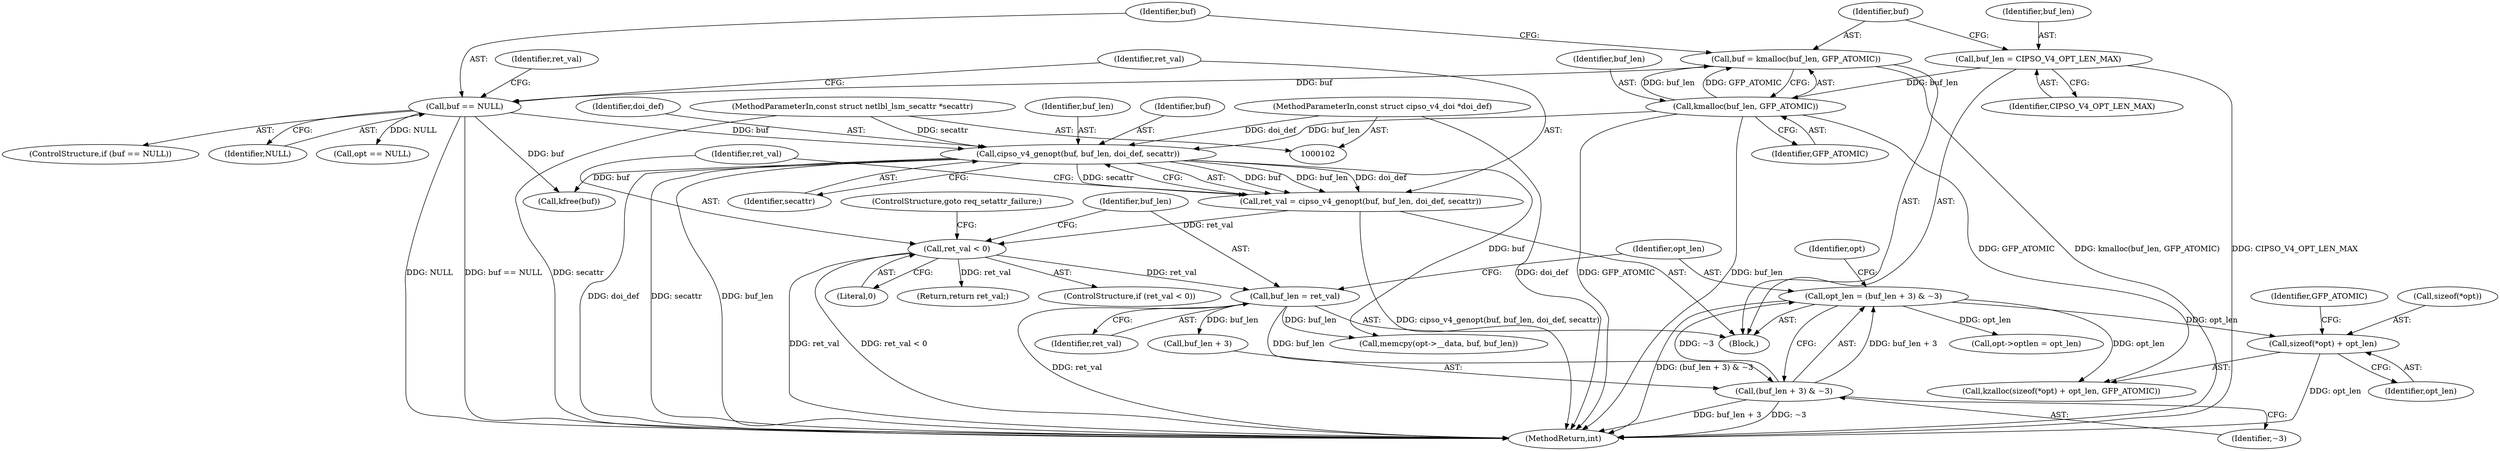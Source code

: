 digraph "0_linux_f6d8bd051c391c1c0458a30b2a7abcd939329259_7@API" {
"1000166" [label="(Call,sizeof(*opt) + opt_len)"];
"1000156" [label="(Call,opt_len = (buf_len + 3) & ~3)"];
"1000158" [label="(Call,(buf_len + 3) & ~3)"];
"1000153" [label="(Call,buf_len = ret_val)"];
"1000149" [label="(Call,ret_val < 0)"];
"1000141" [label="(Call,ret_val = cipso_v4_genopt(buf, buf_len, doi_def, secattr))"];
"1000143" [label="(Call,cipso_v4_genopt(buf, buf_len, doi_def, secattr))"];
"1000132" [label="(Call,buf == NULL)"];
"1000126" [label="(Call,buf = kmalloc(buf_len, GFP_ATOMIC))"];
"1000128" [label="(Call,kmalloc(buf_len, GFP_ATOMIC))"];
"1000123" [label="(Call,buf_len = CIPSO_V4_OPT_LEN_MAX)"];
"1000104" [label="(MethodParameterIn,const struct cipso_v4_doi *doi_def)"];
"1000105" [label="(MethodParameterIn,const struct netlbl_lsm_secattr *secattr)"];
"1000128" [label="(Call,kmalloc(buf_len, GFP_ATOMIC))"];
"1000146" [label="(Identifier,doi_def)"];
"1000227" [label="(MethodReturn,int)"];
"1000154" [label="(Identifier,buf_len)"];
"1000126" [label="(Call,buf = kmalloc(buf_len, GFP_ATOMIC))"];
"1000127" [label="(Identifier,buf)"];
"1000171" [label="(Identifier,GFP_ATOMIC)"];
"1000155" [label="(Identifier,ret_val)"];
"1000104" [label="(MethodParameterIn,const struct cipso_v4_doi *doi_def)"];
"1000156" [label="(Call,opt_len = (buf_len + 3) & ~3)"];
"1000145" [label="(Identifier,buf_len)"];
"1000137" [label="(Identifier,ret_val)"];
"1000173" [label="(Call,opt == NULL)"];
"1000149" [label="(Call,ret_val < 0)"];
"1000123" [label="(Call,buf_len = CIPSO_V4_OPT_LEN_MAX)"];
"1000141" [label="(Call,ret_val = cipso_v4_genopt(buf, buf_len, doi_def, secattr))"];
"1000182" [label="(Call,memcpy(opt->__data, buf, buf_len))"];
"1000162" [label="(Identifier,~3)"];
"1000157" [label="(Identifier,opt_len)"];
"1000225" [label="(Return,return ret_val;)"];
"1000131" [label="(ControlStructure,if (buf == NULL))"];
"1000148" [label="(ControlStructure,if (ret_val < 0))"];
"1000166" [label="(Call,sizeof(*opt) + opt_len)"];
"1000129" [label="(Identifier,buf_len)"];
"1000152" [label="(ControlStructure,goto req_setattr_failure;)"];
"1000153" [label="(Call,buf_len = ret_val)"];
"1000167" [label="(Call,sizeof(*opt))"];
"1000105" [label="(MethodParameterIn,const struct netlbl_lsm_secattr *secattr)"];
"1000130" [label="(Identifier,GFP_ATOMIC)"];
"1000164" [label="(Identifier,opt)"];
"1000170" [label="(Identifier,opt_len)"];
"1000147" [label="(Identifier,secattr)"];
"1000151" [label="(Literal,0)"];
"1000221" [label="(Call,kfree(buf))"];
"1000142" [label="(Identifier,ret_val)"];
"1000158" [label="(Call,(buf_len + 3) & ~3)"];
"1000143" [label="(Call,cipso_v4_genopt(buf, buf_len, doi_def, secattr))"];
"1000188" [label="(Call,opt->optlen = opt_len)"];
"1000132" [label="(Call,buf == NULL)"];
"1000106" [label="(Block,)"];
"1000125" [label="(Identifier,CIPSO_V4_OPT_LEN_MAX)"];
"1000165" [label="(Call,kzalloc(sizeof(*opt) + opt_len, GFP_ATOMIC))"];
"1000124" [label="(Identifier,buf_len)"];
"1000159" [label="(Call,buf_len + 3)"];
"1000133" [label="(Identifier,buf)"];
"1000150" [label="(Identifier,ret_val)"];
"1000134" [label="(Identifier,NULL)"];
"1000144" [label="(Identifier,buf)"];
"1000166" -> "1000165"  [label="AST: "];
"1000166" -> "1000170"  [label="CFG: "];
"1000167" -> "1000166"  [label="AST: "];
"1000170" -> "1000166"  [label="AST: "];
"1000171" -> "1000166"  [label="CFG: "];
"1000166" -> "1000227"  [label="DDG: opt_len"];
"1000156" -> "1000166"  [label="DDG: opt_len"];
"1000156" -> "1000106"  [label="AST: "];
"1000156" -> "1000158"  [label="CFG: "];
"1000157" -> "1000156"  [label="AST: "];
"1000158" -> "1000156"  [label="AST: "];
"1000164" -> "1000156"  [label="CFG: "];
"1000156" -> "1000227"  [label="DDG: (buf_len + 3) & ~3"];
"1000158" -> "1000156"  [label="DDG: buf_len + 3"];
"1000158" -> "1000156"  [label="DDG: ~3"];
"1000156" -> "1000165"  [label="DDG: opt_len"];
"1000156" -> "1000188"  [label="DDG: opt_len"];
"1000158" -> "1000162"  [label="CFG: "];
"1000159" -> "1000158"  [label="AST: "];
"1000162" -> "1000158"  [label="AST: "];
"1000158" -> "1000227"  [label="DDG: buf_len + 3"];
"1000158" -> "1000227"  [label="DDG: ~3"];
"1000153" -> "1000158"  [label="DDG: buf_len"];
"1000153" -> "1000106"  [label="AST: "];
"1000153" -> "1000155"  [label="CFG: "];
"1000154" -> "1000153"  [label="AST: "];
"1000155" -> "1000153"  [label="AST: "];
"1000157" -> "1000153"  [label="CFG: "];
"1000153" -> "1000227"  [label="DDG: ret_val"];
"1000149" -> "1000153"  [label="DDG: ret_val"];
"1000153" -> "1000159"  [label="DDG: buf_len"];
"1000153" -> "1000182"  [label="DDG: buf_len"];
"1000149" -> "1000148"  [label="AST: "];
"1000149" -> "1000151"  [label="CFG: "];
"1000150" -> "1000149"  [label="AST: "];
"1000151" -> "1000149"  [label="AST: "];
"1000152" -> "1000149"  [label="CFG: "];
"1000154" -> "1000149"  [label="CFG: "];
"1000149" -> "1000227"  [label="DDG: ret_val < 0"];
"1000149" -> "1000227"  [label="DDG: ret_val"];
"1000141" -> "1000149"  [label="DDG: ret_val"];
"1000149" -> "1000225"  [label="DDG: ret_val"];
"1000141" -> "1000106"  [label="AST: "];
"1000141" -> "1000143"  [label="CFG: "];
"1000142" -> "1000141"  [label="AST: "];
"1000143" -> "1000141"  [label="AST: "];
"1000150" -> "1000141"  [label="CFG: "];
"1000141" -> "1000227"  [label="DDG: cipso_v4_genopt(buf, buf_len, doi_def, secattr)"];
"1000143" -> "1000141"  [label="DDG: buf"];
"1000143" -> "1000141"  [label="DDG: buf_len"];
"1000143" -> "1000141"  [label="DDG: doi_def"];
"1000143" -> "1000141"  [label="DDG: secattr"];
"1000143" -> "1000147"  [label="CFG: "];
"1000144" -> "1000143"  [label="AST: "];
"1000145" -> "1000143"  [label="AST: "];
"1000146" -> "1000143"  [label="AST: "];
"1000147" -> "1000143"  [label="AST: "];
"1000143" -> "1000227"  [label="DDG: buf_len"];
"1000143" -> "1000227"  [label="DDG: doi_def"];
"1000143" -> "1000227"  [label="DDG: secattr"];
"1000132" -> "1000143"  [label="DDG: buf"];
"1000128" -> "1000143"  [label="DDG: buf_len"];
"1000104" -> "1000143"  [label="DDG: doi_def"];
"1000105" -> "1000143"  [label="DDG: secattr"];
"1000143" -> "1000182"  [label="DDG: buf"];
"1000143" -> "1000221"  [label="DDG: buf"];
"1000132" -> "1000131"  [label="AST: "];
"1000132" -> "1000134"  [label="CFG: "];
"1000133" -> "1000132"  [label="AST: "];
"1000134" -> "1000132"  [label="AST: "];
"1000137" -> "1000132"  [label="CFG: "];
"1000142" -> "1000132"  [label="CFG: "];
"1000132" -> "1000227"  [label="DDG: buf == NULL"];
"1000132" -> "1000227"  [label="DDG: NULL"];
"1000126" -> "1000132"  [label="DDG: buf"];
"1000132" -> "1000173"  [label="DDG: NULL"];
"1000132" -> "1000221"  [label="DDG: buf"];
"1000126" -> "1000106"  [label="AST: "];
"1000126" -> "1000128"  [label="CFG: "];
"1000127" -> "1000126"  [label="AST: "];
"1000128" -> "1000126"  [label="AST: "];
"1000133" -> "1000126"  [label="CFG: "];
"1000126" -> "1000227"  [label="DDG: kmalloc(buf_len, GFP_ATOMIC)"];
"1000128" -> "1000126"  [label="DDG: buf_len"];
"1000128" -> "1000126"  [label="DDG: GFP_ATOMIC"];
"1000128" -> "1000130"  [label="CFG: "];
"1000129" -> "1000128"  [label="AST: "];
"1000130" -> "1000128"  [label="AST: "];
"1000128" -> "1000227"  [label="DDG: GFP_ATOMIC"];
"1000128" -> "1000227"  [label="DDG: buf_len"];
"1000123" -> "1000128"  [label="DDG: buf_len"];
"1000128" -> "1000165"  [label="DDG: GFP_ATOMIC"];
"1000123" -> "1000106"  [label="AST: "];
"1000123" -> "1000125"  [label="CFG: "];
"1000124" -> "1000123"  [label="AST: "];
"1000125" -> "1000123"  [label="AST: "];
"1000127" -> "1000123"  [label="CFG: "];
"1000123" -> "1000227"  [label="DDG: CIPSO_V4_OPT_LEN_MAX"];
"1000104" -> "1000102"  [label="AST: "];
"1000104" -> "1000227"  [label="DDG: doi_def"];
"1000105" -> "1000102"  [label="AST: "];
"1000105" -> "1000227"  [label="DDG: secattr"];
}
